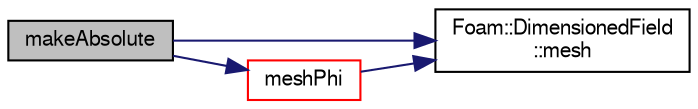 digraph "makeAbsolute"
{
  bgcolor="transparent";
  edge [fontname="FreeSans",fontsize="10",labelfontname="FreeSans",labelfontsize="10"];
  node [fontname="FreeSans",fontsize="10",shape=record];
  rankdir="LR";
  Node17520 [label="makeAbsolute",height=0.2,width=0.4,color="black", fillcolor="grey75", style="filled", fontcolor="black"];
  Node17520 -> Node17521 [color="midnightblue",fontsize="10",style="solid",fontname="FreeSans"];
  Node17521 [label="Foam::DimensionedField\l::mesh",height=0.2,width=0.4,color="black",URL="$a26390.html#a8f1110830348a1448a14ab5e3cf47e3b",tooltip="Return mesh. "];
  Node17520 -> Node17522 [color="midnightblue",fontsize="10",style="solid",fontname="FreeSans"];
  Node17522 [label="meshPhi",height=0.2,width=0.4,color="red",URL="$a21134.html#a4de91c07f95262e698d486b45f6c2fe6"];
  Node17522 -> Node17521 [color="midnightblue",fontsize="10",style="solid",fontname="FreeSans"];
}
